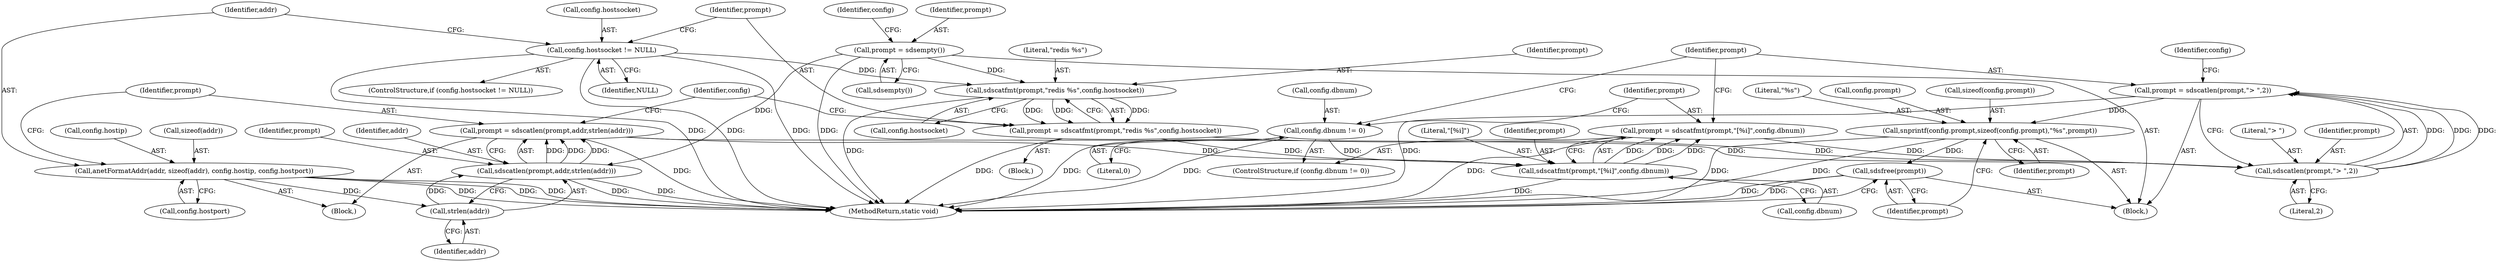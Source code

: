 digraph "0_redis_9fdcc15962f9ff4baebe6fdd947816f43f730d50@API" {
"1000169" [label="(Call,snprintf(config.prompt,sizeof(config.prompt),\"%s\",prompt))"];
"1000163" [label="(Call,prompt = sdscatlen(prompt,\"> \",2))"];
"1000165" [label="(Call,sdscatlen(prompt,\"> \",2))"];
"1000155" [label="(Call,prompt = sdscatfmt(prompt,\"[%i]\",config.dbnum))"];
"1000157" [label="(Call,sdscatfmt(prompt,\"[%i]\",config.dbnum))"];
"1000142" [label="(Call,prompt = sdscatlen(prompt,addr,strlen(addr)))"];
"1000144" [label="(Call,sdscatlen(prompt,addr,strlen(addr)))"];
"1000111" [label="(Call,prompt = sdsempty())"];
"1000147" [label="(Call,strlen(addr))"];
"1000132" [label="(Call,anetFormatAddr(addr, sizeof(addr), config.hostip, config.hostport))"];
"1000121" [label="(Call,prompt = sdscatfmt(prompt,\"redis %s\",config.hostsocket))"];
"1000123" [label="(Call,sdscatfmt(prompt,\"redis %s\",config.hostsocket))"];
"1000115" [label="(Call,config.hostsocket != NULL)"];
"1000150" [label="(Call,config.dbnum != 0)"];
"1000179" [label="(Call,sdsfree(prompt))"];
"1000123" [label="(Call,sdscatfmt(prompt,\"redis %s\",config.hostsocket))"];
"1000167" [label="(Literal,\"> \")"];
"1000145" [label="(Identifier,prompt)"];
"1000173" [label="(Call,sizeof(config.prompt))"];
"1000179" [label="(Call,sdsfree(prompt))"];
"1000169" [label="(Call,snprintf(config.prompt,sizeof(config.prompt),\"%s\",prompt))"];
"1000168" [label="(Literal,2)"];
"1000117" [label="(Identifier,config)"];
"1000159" [label="(Literal,\"[%i]\")"];
"1000104" [label="(Block,)"];
"1000111" [label="(Call,prompt = sdsempty())"];
"1000151" [label="(Call,config.dbnum)"];
"1000143" [label="(Identifier,prompt)"];
"1000155" [label="(Call,prompt = sdscatfmt(prompt,\"[%i]\",config.dbnum))"];
"1000120" [label="(Block,)"];
"1000150" [label="(Call,config.dbnum != 0)"];
"1000152" [label="(Identifier,config)"];
"1000156" [label="(Identifier,prompt)"];
"1000163" [label="(Call,prompt = sdscatlen(prompt,\"> \",2))"];
"1000171" [label="(Identifier,config)"];
"1000130" [label="(Block,)"];
"1000136" [label="(Call,config.hostip)"];
"1000125" [label="(Literal,\"redis %s\")"];
"1000121" [label="(Call,prompt = sdscatfmt(prompt,\"redis %s\",config.hostsocket))"];
"1000132" [label="(Call,anetFormatAddr(addr, sizeof(addr), config.hostip, config.hostport))"];
"1000160" [label="(Call,config.dbnum)"];
"1000115" [label="(Call,config.hostsocket != NULL)"];
"1000181" [label="(MethodReturn,static void)"];
"1000165" [label="(Call,sdscatlen(prompt,\"> \",2))"];
"1000166" [label="(Identifier,prompt)"];
"1000134" [label="(Call,sizeof(addr))"];
"1000126" [label="(Call,config.hostsocket)"];
"1000158" [label="(Identifier,prompt)"];
"1000114" [label="(ControlStructure,if (config.hostsocket != NULL))"];
"1000154" [label="(Literal,0)"];
"1000177" [label="(Literal,\"%s\")"];
"1000113" [label="(Call,sdsempty())"];
"1000157" [label="(Call,sdscatfmt(prompt,\"[%i]\",config.dbnum))"];
"1000122" [label="(Identifier,prompt)"];
"1000139" [label="(Call,config.hostport)"];
"1000133" [label="(Identifier,addr)"];
"1000147" [label="(Call,strlen(addr))"];
"1000170" [label="(Call,config.prompt)"];
"1000144" [label="(Call,sdscatlen(prompt,addr,strlen(addr)))"];
"1000164" [label="(Identifier,prompt)"];
"1000180" [label="(Identifier,prompt)"];
"1000149" [label="(ControlStructure,if (config.dbnum != 0))"];
"1000119" [label="(Identifier,NULL)"];
"1000178" [label="(Identifier,prompt)"];
"1000112" [label="(Identifier,prompt)"];
"1000146" [label="(Identifier,addr)"];
"1000142" [label="(Call,prompt = sdscatlen(prompt,addr,strlen(addr)))"];
"1000116" [label="(Call,config.hostsocket)"];
"1000148" [label="(Identifier,addr)"];
"1000124" [label="(Identifier,prompt)"];
"1000169" -> "1000104"  [label="AST: "];
"1000169" -> "1000178"  [label="CFG: "];
"1000170" -> "1000169"  [label="AST: "];
"1000173" -> "1000169"  [label="AST: "];
"1000177" -> "1000169"  [label="AST: "];
"1000178" -> "1000169"  [label="AST: "];
"1000180" -> "1000169"  [label="CFG: "];
"1000169" -> "1000181"  [label="DDG: "];
"1000169" -> "1000181"  [label="DDG: "];
"1000163" -> "1000169"  [label="DDG: "];
"1000169" -> "1000179"  [label="DDG: "];
"1000163" -> "1000104"  [label="AST: "];
"1000163" -> "1000165"  [label="CFG: "];
"1000164" -> "1000163"  [label="AST: "];
"1000165" -> "1000163"  [label="AST: "];
"1000171" -> "1000163"  [label="CFG: "];
"1000163" -> "1000181"  [label="DDG: "];
"1000165" -> "1000163"  [label="DDG: "];
"1000165" -> "1000163"  [label="DDG: "];
"1000165" -> "1000163"  [label="DDG: "];
"1000165" -> "1000168"  [label="CFG: "];
"1000166" -> "1000165"  [label="AST: "];
"1000167" -> "1000165"  [label="AST: "];
"1000168" -> "1000165"  [label="AST: "];
"1000155" -> "1000165"  [label="DDG: "];
"1000142" -> "1000165"  [label="DDG: "];
"1000121" -> "1000165"  [label="DDG: "];
"1000155" -> "1000149"  [label="AST: "];
"1000155" -> "1000157"  [label="CFG: "];
"1000156" -> "1000155"  [label="AST: "];
"1000157" -> "1000155"  [label="AST: "];
"1000164" -> "1000155"  [label="CFG: "];
"1000155" -> "1000181"  [label="DDG: "];
"1000157" -> "1000155"  [label="DDG: "];
"1000157" -> "1000155"  [label="DDG: "];
"1000157" -> "1000155"  [label="DDG: "];
"1000157" -> "1000160"  [label="CFG: "];
"1000158" -> "1000157"  [label="AST: "];
"1000159" -> "1000157"  [label="AST: "];
"1000160" -> "1000157"  [label="AST: "];
"1000157" -> "1000181"  [label="DDG: "];
"1000142" -> "1000157"  [label="DDG: "];
"1000121" -> "1000157"  [label="DDG: "];
"1000150" -> "1000157"  [label="DDG: "];
"1000142" -> "1000130"  [label="AST: "];
"1000142" -> "1000144"  [label="CFG: "];
"1000143" -> "1000142"  [label="AST: "];
"1000144" -> "1000142"  [label="AST: "];
"1000152" -> "1000142"  [label="CFG: "];
"1000142" -> "1000181"  [label="DDG: "];
"1000144" -> "1000142"  [label="DDG: "];
"1000144" -> "1000142"  [label="DDG: "];
"1000144" -> "1000142"  [label="DDG: "];
"1000144" -> "1000147"  [label="CFG: "];
"1000145" -> "1000144"  [label="AST: "];
"1000146" -> "1000144"  [label="AST: "];
"1000147" -> "1000144"  [label="AST: "];
"1000144" -> "1000181"  [label="DDG: "];
"1000144" -> "1000181"  [label="DDG: "];
"1000111" -> "1000144"  [label="DDG: "];
"1000147" -> "1000144"  [label="DDG: "];
"1000111" -> "1000104"  [label="AST: "];
"1000111" -> "1000113"  [label="CFG: "];
"1000112" -> "1000111"  [label="AST: "];
"1000113" -> "1000111"  [label="AST: "];
"1000117" -> "1000111"  [label="CFG: "];
"1000111" -> "1000181"  [label="DDG: "];
"1000111" -> "1000123"  [label="DDG: "];
"1000147" -> "1000148"  [label="CFG: "];
"1000148" -> "1000147"  [label="AST: "];
"1000132" -> "1000147"  [label="DDG: "];
"1000132" -> "1000130"  [label="AST: "];
"1000132" -> "1000139"  [label="CFG: "];
"1000133" -> "1000132"  [label="AST: "];
"1000134" -> "1000132"  [label="AST: "];
"1000136" -> "1000132"  [label="AST: "];
"1000139" -> "1000132"  [label="AST: "];
"1000143" -> "1000132"  [label="CFG: "];
"1000132" -> "1000181"  [label="DDG: "];
"1000132" -> "1000181"  [label="DDG: "];
"1000132" -> "1000181"  [label="DDG: "];
"1000121" -> "1000120"  [label="AST: "];
"1000121" -> "1000123"  [label="CFG: "];
"1000122" -> "1000121"  [label="AST: "];
"1000123" -> "1000121"  [label="AST: "];
"1000152" -> "1000121"  [label="CFG: "];
"1000121" -> "1000181"  [label="DDG: "];
"1000123" -> "1000121"  [label="DDG: "];
"1000123" -> "1000121"  [label="DDG: "];
"1000123" -> "1000121"  [label="DDG: "];
"1000123" -> "1000126"  [label="CFG: "];
"1000124" -> "1000123"  [label="AST: "];
"1000125" -> "1000123"  [label="AST: "];
"1000126" -> "1000123"  [label="AST: "];
"1000123" -> "1000181"  [label="DDG: "];
"1000115" -> "1000123"  [label="DDG: "];
"1000115" -> "1000114"  [label="AST: "];
"1000115" -> "1000119"  [label="CFG: "];
"1000116" -> "1000115"  [label="AST: "];
"1000119" -> "1000115"  [label="AST: "];
"1000122" -> "1000115"  [label="CFG: "];
"1000133" -> "1000115"  [label="CFG: "];
"1000115" -> "1000181"  [label="DDG: "];
"1000115" -> "1000181"  [label="DDG: "];
"1000115" -> "1000181"  [label="DDG: "];
"1000150" -> "1000149"  [label="AST: "];
"1000150" -> "1000154"  [label="CFG: "];
"1000151" -> "1000150"  [label="AST: "];
"1000154" -> "1000150"  [label="AST: "];
"1000156" -> "1000150"  [label="CFG: "];
"1000164" -> "1000150"  [label="CFG: "];
"1000150" -> "1000181"  [label="DDG: "];
"1000150" -> "1000181"  [label="DDG: "];
"1000179" -> "1000104"  [label="AST: "];
"1000179" -> "1000180"  [label="CFG: "];
"1000180" -> "1000179"  [label="AST: "];
"1000181" -> "1000179"  [label="CFG: "];
"1000179" -> "1000181"  [label="DDG: "];
"1000179" -> "1000181"  [label="DDG: "];
}
